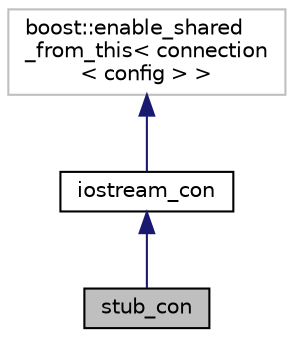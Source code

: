 digraph "stub_con"
{
  edge [fontname="Helvetica",fontsize="10",labelfontname="Helvetica",labelfontsize="10"];
  node [fontname="Helvetica",fontsize="10",shape=record];
  Node0 [label="stub_con",height=0.2,width=0.4,color="black", fillcolor="grey75", style="filled", fontcolor="black"];
  Node1 -> Node0 [dir="back",color="midnightblue",fontsize="10",style="solid"];
  Node1 [label="iostream_con",height=0.2,width=0.4,color="black", fillcolor="white", style="filled",URL="$classwebsocketpp_1_1transport_1_1iostream_1_1connection.html"];
  Node2 -> Node1 [dir="back",color="midnightblue",fontsize="10",style="solid"];
  Node2 [label="boost::enable_shared\l_from_this\< connection\l\< config \> \>",height=0.2,width=0.4,color="grey75", fillcolor="white", style="filled"];
}
